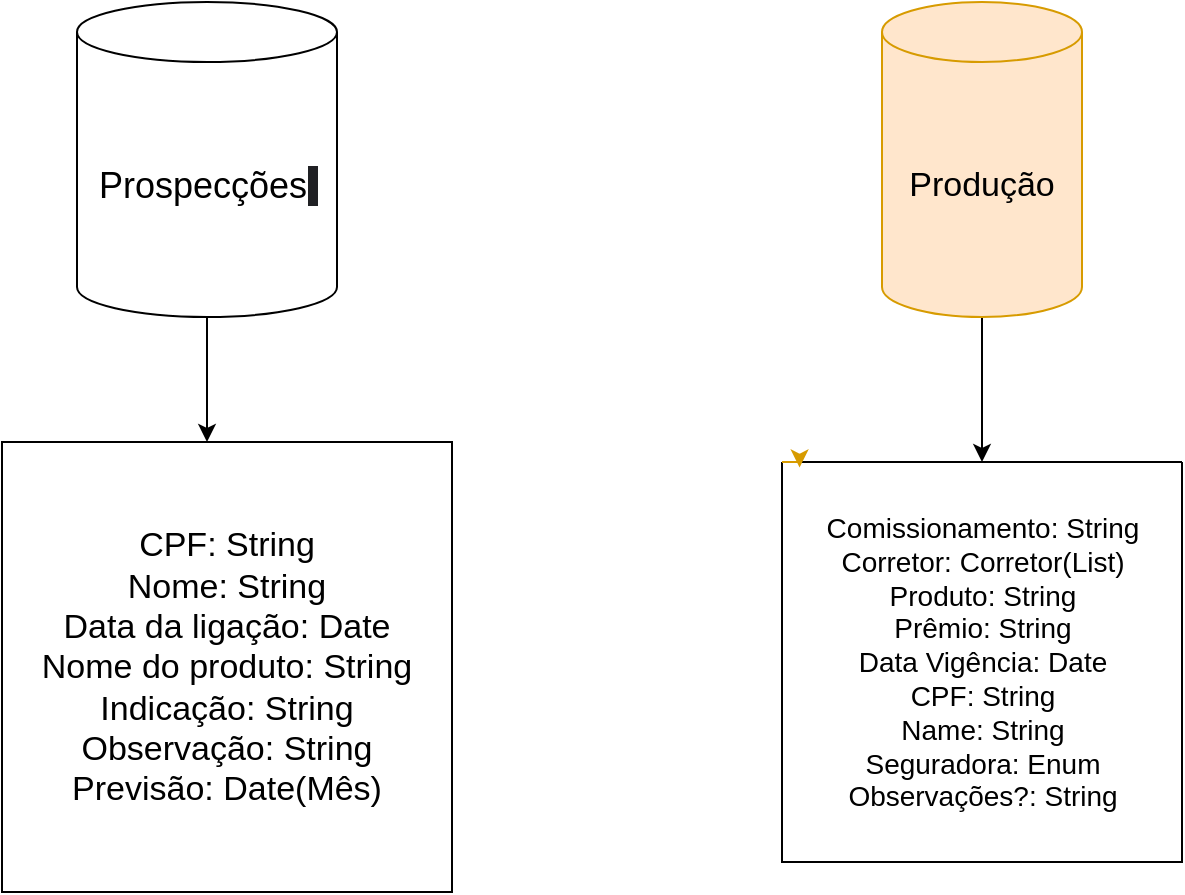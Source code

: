 <mxfile version="22.0.8" type="github">
  <diagram name="Page-1" id="cDsunucB_NZhJvVMvVQH">
    <mxGraphModel dx="1163" dy="631" grid="1" gridSize="10" guides="1" tooltips="1" connect="1" arrows="1" fold="1" page="1" pageScale="1" pageWidth="827" pageHeight="1169" math="0" shadow="0">
      <root>
        <mxCell id="0" />
        <mxCell id="1" parent="0" />
        <mxCell id="8_1tIbemyQzdMz1QvRVc-4" style="edgeStyle=orthogonalEdgeStyle;rounded=0;orthogonalLoop=1;jettySize=auto;html=1;" edge="1" parent="1" source="8_1tIbemyQzdMz1QvRVc-1" target="8_1tIbemyQzdMz1QvRVc-5">
          <mxGeometry relative="1" as="geometry">
            <mxPoint x="165" y="440" as="targetPoint" />
            <Array as="points">
              <mxPoint x="165" y="349" />
              <mxPoint x="166" y="440" />
            </Array>
          </mxGeometry>
        </mxCell>
        <mxCell id="8_1tIbemyQzdMz1QvRVc-1" value="&lt;font style=&quot;font-size: 18px;&quot;&gt;Prospecções&lt;span style=&quot;color: rgb(232, 234, 237); font-family: &amp;quot;Google Sans&amp;quot;, arial, sans-serif; text-align: left; background-color: rgb(32, 33, 36);&quot;&gt;&amp;nbsp;&lt;/span&gt;&lt;/font&gt;" style="shape=cylinder3;whiteSpace=wrap;html=1;boundedLbl=1;backgroundOutline=1;size=15;" vertex="1" parent="1">
          <mxGeometry x="117.5" y="90" width="130" height="157.5" as="geometry" />
        </mxCell>
        <mxCell id="8_1tIbemyQzdMz1QvRVc-6" style="edgeStyle=orthogonalEdgeStyle;rounded=0;orthogonalLoop=1;jettySize=auto;html=1;" edge="1" parent="1" source="8_1tIbemyQzdMz1QvRVc-2" target="8_1tIbemyQzdMz1QvRVc-7">
          <mxGeometry relative="1" as="geometry">
            <mxPoint x="570" y="340" as="targetPoint" />
          </mxGeometry>
        </mxCell>
        <mxCell id="8_1tIbemyQzdMz1QvRVc-2" value="&lt;font style=&quot;font-size: 17px;&quot;&gt;Produção&lt;/font&gt;" style="shape=cylinder3;whiteSpace=wrap;html=1;boundedLbl=1;backgroundOutline=1;size=15;fillColor=#ffe6cc;strokeColor=#d79b00;" vertex="1" parent="1">
          <mxGeometry x="520" y="90" width="100" height="157.5" as="geometry" />
        </mxCell>
        <mxCell id="8_1tIbemyQzdMz1QvRVc-5" value="&lt;font style=&quot;font-size: 17px;&quot;&gt;CPF: String&lt;br&gt;Nome: String&lt;br&gt;Data da ligação: Date&lt;br&gt;Nome do produto: String&lt;br&gt;Indicação: String&lt;br&gt;Observação: String&lt;br&gt;Previsão: Date(Mês)&lt;/font&gt;" style="whiteSpace=wrap;html=1;aspect=fixed;" vertex="1" parent="1">
          <mxGeometry x="80" y="310" width="225" height="225" as="geometry" />
        </mxCell>
        <mxCell id="8_1tIbemyQzdMz1QvRVc-7" value="" style="swimlane;startSize=0;" vertex="1" parent="1">
          <mxGeometry x="470" y="320" width="200" height="200" as="geometry" />
        </mxCell>
        <mxCell id="8_1tIbemyQzdMz1QvRVc-8" value="&lt;font style=&quot;font-size: 14px;&quot;&gt;Comissionamento: String&lt;br&gt;Corretor: Corretor(List)&lt;br&gt;Produto: String&lt;br&gt;Prêmio: String&lt;br&gt;Data Vigência: Date&lt;br&gt;CPF: String&lt;br&gt;Name: String&lt;br&gt;Seguradora: Enum&lt;br&gt;Observações?: String&lt;/font&gt;" style="text;html=1;align=center;verticalAlign=middle;resizable=0;points=[];autosize=1;strokeColor=none;fillColor=none;" vertex="1" parent="8_1tIbemyQzdMz1QvRVc-7">
          <mxGeometry x="10" y="20" width="180" height="160" as="geometry" />
        </mxCell>
        <mxCell id="8_1tIbemyQzdMz1QvRVc-9" style="edgeStyle=orthogonalEdgeStyle;rounded=0;orthogonalLoop=1;jettySize=auto;html=1;exitX=0;exitY=0;exitDx=0;exitDy=0;entryX=0.044;entryY=0.014;entryDx=0;entryDy=0;entryPerimeter=0;fillColor=#ffe6cc;strokeColor=#d79b00;" edge="1" parent="1" source="8_1tIbemyQzdMz1QvRVc-7" target="8_1tIbemyQzdMz1QvRVc-7">
          <mxGeometry relative="1" as="geometry" />
        </mxCell>
      </root>
    </mxGraphModel>
  </diagram>
</mxfile>
